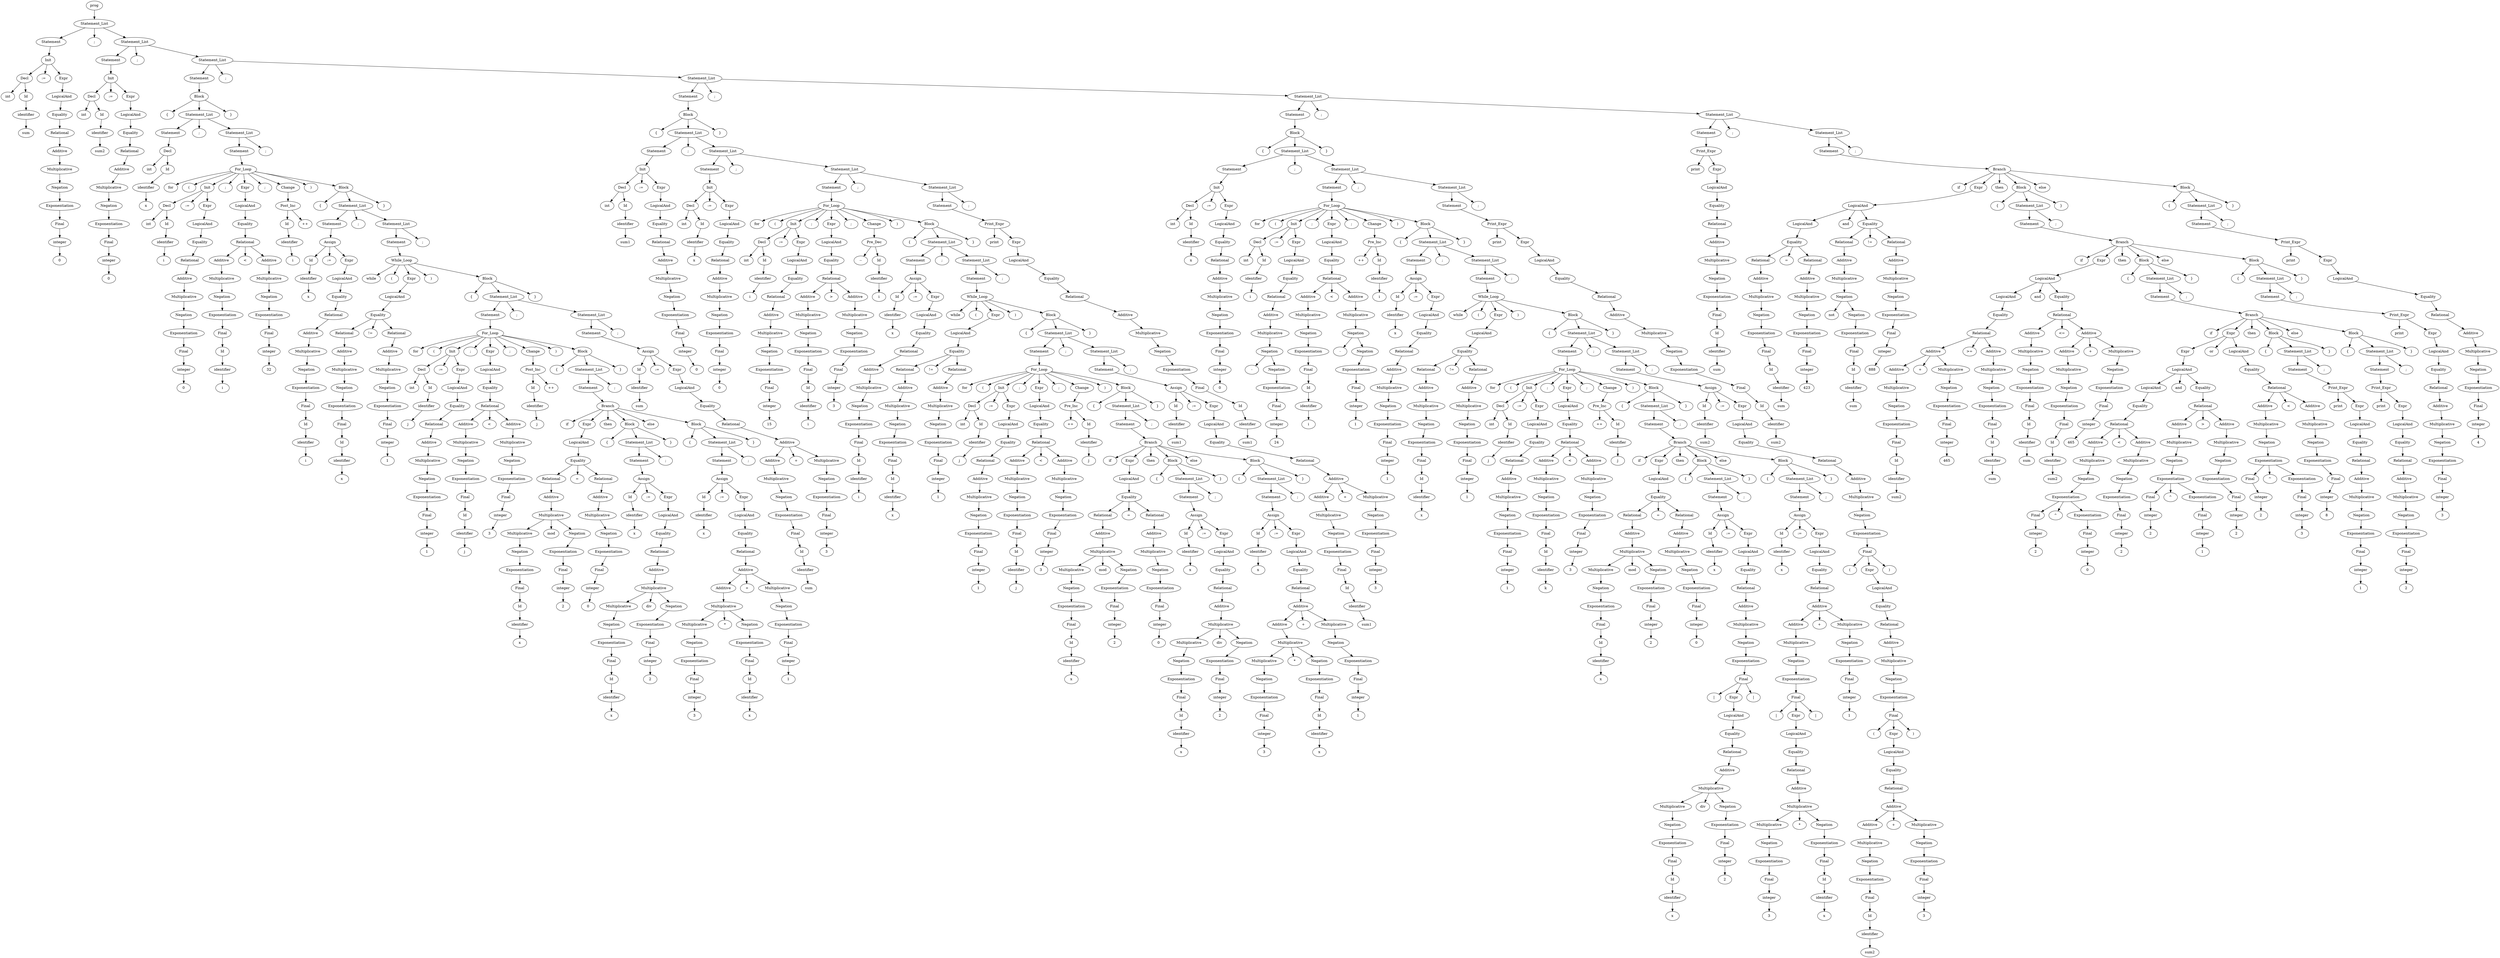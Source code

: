 
digraph "three_x_plus_1"
{
struct1 [label="prog"]
struct2 [label="Statement_List"]
struct3 [label="Statement"]
struct4 [label="Init"]
struct5 [label="Decl"]
struct6 [label="int"]
struct5->struct6
struct7 [label="Id"]
struct8 [label="identifier"]
struct9 [label="sum"]
struct8->struct9
struct7->struct8
struct5->struct7
struct4->struct5
struct10 [label=":="]
struct4->struct10
struct11 [label="Expr"]
struct12 [label="LogicalAnd"]
struct13 [label="Equality"]
struct14 [label="Relational"]
struct15 [label="Additive"]
struct16 [label="Multiplicative"]
struct17 [label="Negation"]
struct18 [label="Exponentiation"]
struct19 [label="Final"]
struct20 [label="integer"]
struct21 [label="0"]
struct20->struct21
struct19->struct20
struct18->struct19
struct17->struct18
struct16->struct17
struct15->struct16
struct14->struct15
struct13->struct14
struct12->struct13
struct11->struct12
struct4->struct11
struct3->struct4
struct2->struct3
struct22 [label=";"]
struct2->struct22
struct23 [label="Statement_List"]
struct24 [label="Statement"]
struct25 [label="Init"]
struct26 [label="Decl"]
struct27 [label="int"]
struct26->struct27
struct28 [label="Id"]
struct29 [label="identifier"]
struct30 [label="sum2"]
struct29->struct30
struct28->struct29
struct26->struct28
struct25->struct26
struct31 [label=":="]
struct25->struct31
struct32 [label="Expr"]
struct33 [label="LogicalAnd"]
struct34 [label="Equality"]
struct35 [label="Relational"]
struct36 [label="Additive"]
struct37 [label="Multiplicative"]
struct38 [label="Negation"]
struct39 [label="Exponentiation"]
struct40 [label="Final"]
struct41 [label="integer"]
struct42 [label="0"]
struct41->struct42
struct40->struct41
struct39->struct40
struct38->struct39
struct37->struct38
struct36->struct37
struct35->struct36
struct34->struct35
struct33->struct34
struct32->struct33
struct25->struct32
struct24->struct25
struct23->struct24
struct43 [label=";"]
struct23->struct43
struct44 [label="Statement_List"]
struct45 [label="Statement"]
struct46 [label="Block"]
struct47 [label="{"]
struct46->struct47
struct48 [label="Statement_List"]
struct49 [label="Statement"]
struct50 [label="Decl"]
struct51 [label="int"]
struct50->struct51
struct52 [label="Id"]
struct53 [label="identifier"]
struct54 [label="x"]
struct53->struct54
struct52->struct53
struct50->struct52
struct49->struct50
struct48->struct49
struct55 [label=";"]
struct48->struct55
struct56 [label="Statement_List"]
struct57 [label="Statement"]
struct58 [label="For_Loop"]
struct59 [label="for"]
struct58->struct59
struct60 [label="("]
struct58->struct60
struct61 [label="Init"]
struct62 [label="Decl"]
struct63 [label="int"]
struct62->struct63
struct64 [label="Id"]
struct65 [label="identifier"]
struct66 [label="i"]
struct65->struct66
struct64->struct65
struct62->struct64
struct61->struct62
struct67 [label=":="]
struct61->struct67
struct68 [label="Expr"]
struct69 [label="LogicalAnd"]
struct70 [label="Equality"]
struct71 [label="Relational"]
struct72 [label="Additive"]
struct73 [label="Multiplicative"]
struct74 [label="Negation"]
struct75 [label="Exponentiation"]
struct76 [label="Final"]
struct77 [label="integer"]
struct78 [label="0"]
struct77->struct78
struct76->struct77
struct75->struct76
struct74->struct75
struct73->struct74
struct72->struct73
struct71->struct72
struct70->struct71
struct69->struct70
struct68->struct69
struct61->struct68
struct58->struct61
struct79 [label=";"]
struct58->struct79
struct80 [label="Expr"]
struct81 [label="LogicalAnd"]
struct82 [label="Equality"]
struct83 [label="Relational"]
struct84 [label="Additive"]
struct85 [label="Multiplicative"]
struct86 [label="Negation"]
struct87 [label="Exponentiation"]
struct88 [label="Final"]
struct89 [label="Id"]
struct90 [label="identifier"]
struct91 [label="i"]
struct90->struct91
struct89->struct90
struct88->struct89
struct87->struct88
struct86->struct87
struct85->struct86
struct84->struct85
struct83->struct84
struct92 [label="<"]
struct83->struct92
struct93 [label="Additive"]
struct94 [label="Multiplicative"]
struct95 [label="Negation"]
struct96 [label="Exponentiation"]
struct97 [label="Final"]
struct98 [label="integer"]
struct99 [label="32"]
struct98->struct99
struct97->struct98
struct96->struct97
struct95->struct96
struct94->struct95
struct93->struct94
struct83->struct93
struct82->struct83
struct81->struct82
struct80->struct81
struct58->struct80
struct100 [label=";"]
struct58->struct100
struct101 [label="Change"]
struct102 [label="Post_Inc"]
struct103 [label="Id"]
struct104 [label="identifier"]
struct105 [label="i"]
struct104->struct105
struct103->struct104
struct102->struct103
struct106 [label="++"]
struct102->struct106
struct101->struct102
struct58->struct101
struct107 [label=")"]
struct58->struct107
struct108 [label="Block"]
struct109 [label="{"]
struct108->struct109
struct110 [label="Statement_List"]
struct111 [label="Statement"]
struct112 [label="Assign"]
struct113 [label="Id"]
struct114 [label="identifier"]
struct115 [label="x"]
struct114->struct115
struct113->struct114
struct112->struct113
struct116 [label=":="]
struct112->struct116
struct117 [label="Expr"]
struct118 [label="LogicalAnd"]
struct119 [label="Equality"]
struct120 [label="Relational"]
struct121 [label="Additive"]
struct122 [label="Multiplicative"]
struct123 [label="Negation"]
struct124 [label="Exponentiation"]
struct125 [label="Final"]
struct126 [label="Id"]
struct127 [label="identifier"]
struct128 [label="i"]
struct127->struct128
struct126->struct127
struct125->struct126
struct124->struct125
struct123->struct124
struct122->struct123
struct121->struct122
struct120->struct121
struct119->struct120
struct118->struct119
struct117->struct118
struct112->struct117
struct111->struct112
struct110->struct111
struct129 [label=";"]
struct110->struct129
struct130 [label="Statement_List"]
struct131 [label="Statement"]
struct132 [label="While_Loop"]
struct133 [label="while"]
struct132->struct133
struct134 [label="("]
struct132->struct134
struct135 [label="Expr"]
struct136 [label="LogicalAnd"]
struct137 [label="Equality"]
struct138 [label="Relational"]
struct139 [label="Additive"]
struct140 [label="Multiplicative"]
struct141 [label="Negation"]
struct142 [label="Exponentiation"]
struct143 [label="Final"]
struct144 [label="Id"]
struct145 [label="identifier"]
struct146 [label="x"]
struct145->struct146
struct144->struct145
struct143->struct144
struct142->struct143
struct141->struct142
struct140->struct141
struct139->struct140
struct138->struct139
struct137->struct138
struct147 [label="!="]
struct137->struct147
struct148 [label="Relational"]
struct149 [label="Additive"]
struct150 [label="Multiplicative"]
struct151 [label="Negation"]
struct152 [label="Exponentiation"]
struct153 [label="Final"]
struct154 [label="integer"]
struct155 [label="1"]
struct154->struct155
struct153->struct154
struct152->struct153
struct151->struct152
struct150->struct151
struct149->struct150
struct148->struct149
struct137->struct148
struct136->struct137
struct135->struct136
struct132->struct135
struct156 [label=")"]
struct132->struct156
struct157 [label="Block"]
struct158 [label="{"]
struct157->struct158
struct159 [label="Statement_List"]
struct160 [label="Statement"]
struct161 [label="For_Loop"]
struct162 [label="for"]
struct161->struct162
struct163 [label="("]
struct161->struct163
struct164 [label="Init"]
struct165 [label="Decl"]
struct166 [label="int"]
struct165->struct166
struct167 [label="Id"]
struct168 [label="identifier"]
struct169 [label="j"]
struct168->struct169
struct167->struct168
struct165->struct167
struct164->struct165
struct170 [label=":="]
struct164->struct170
struct171 [label="Expr"]
struct172 [label="LogicalAnd"]
struct173 [label="Equality"]
struct174 [label="Relational"]
struct175 [label="Additive"]
struct176 [label="Multiplicative"]
struct177 [label="Negation"]
struct178 [label="Exponentiation"]
struct179 [label="Final"]
struct180 [label="integer"]
struct181 [label="1"]
struct180->struct181
struct179->struct180
struct178->struct179
struct177->struct178
struct176->struct177
struct175->struct176
struct174->struct175
struct173->struct174
struct172->struct173
struct171->struct172
struct164->struct171
struct161->struct164
struct182 [label=";"]
struct161->struct182
struct183 [label="Expr"]
struct184 [label="LogicalAnd"]
struct185 [label="Equality"]
struct186 [label="Relational"]
struct187 [label="Additive"]
struct188 [label="Multiplicative"]
struct189 [label="Negation"]
struct190 [label="Exponentiation"]
struct191 [label="Final"]
struct192 [label="Id"]
struct193 [label="identifier"]
struct194 [label="j"]
struct193->struct194
struct192->struct193
struct191->struct192
struct190->struct191
struct189->struct190
struct188->struct189
struct187->struct188
struct186->struct187
struct195 [label="<"]
struct186->struct195
struct196 [label="Additive"]
struct197 [label="Multiplicative"]
struct198 [label="Negation"]
struct199 [label="Exponentiation"]
struct200 [label="Final"]
struct201 [label="integer"]
struct202 [label="3"]
struct201->struct202
struct200->struct201
struct199->struct200
struct198->struct199
struct197->struct198
struct196->struct197
struct186->struct196
struct185->struct186
struct184->struct185
struct183->struct184
struct161->struct183
struct203 [label=";"]
struct161->struct203
struct204 [label="Change"]
struct205 [label="Post_Inc"]
struct206 [label="Id"]
struct207 [label="identifier"]
struct208 [label="j"]
struct207->struct208
struct206->struct207
struct205->struct206
struct209 [label="++"]
struct205->struct209
struct204->struct205
struct161->struct204
struct210 [label=")"]
struct161->struct210
struct211 [label="Block"]
struct212 [label="{"]
struct211->struct212
struct213 [label="Statement_List"]
struct214 [label="Statement"]
struct215 [label="Branch"]
struct216 [label="if"]
struct215->struct216
struct217 [label="Expr"]
struct218 [label="LogicalAnd"]
struct219 [label="Equality"]
struct220 [label="Relational"]
struct221 [label="Additive"]
struct222 [label="Multiplicative"]
struct223 [label="Multiplicative"]
struct224 [label="Negation"]
struct225 [label="Exponentiation"]
struct226 [label="Final"]
struct227 [label="Id"]
struct228 [label="identifier"]
struct229 [label="x"]
struct228->struct229
struct227->struct228
struct226->struct227
struct225->struct226
struct224->struct225
struct223->struct224
struct222->struct223
struct230 [label="mod"]
struct222->struct230
struct231 [label="Negation"]
struct232 [label="Exponentiation"]
struct233 [label="Final"]
struct234 [label="integer"]
struct235 [label="2"]
struct234->struct235
struct233->struct234
struct232->struct233
struct231->struct232
struct222->struct231
struct221->struct222
struct220->struct221
struct219->struct220
struct236 [label="="]
struct219->struct236
struct237 [label="Relational"]
struct238 [label="Additive"]
struct239 [label="Multiplicative"]
struct240 [label="Negation"]
struct241 [label="Exponentiation"]
struct242 [label="Final"]
struct243 [label="integer"]
struct244 [label="0"]
struct243->struct244
struct242->struct243
struct241->struct242
struct240->struct241
struct239->struct240
struct238->struct239
struct237->struct238
struct219->struct237
struct218->struct219
struct217->struct218
struct215->struct217
struct245 [label="then"]
struct215->struct245
struct246 [label="Block"]
struct247 [label="{"]
struct246->struct247
struct248 [label="Statement_List"]
struct249 [label="Statement"]
struct250 [label="Assign"]
struct251 [label="Id"]
struct252 [label="identifier"]
struct253 [label="x"]
struct252->struct253
struct251->struct252
struct250->struct251
struct254 [label=":="]
struct250->struct254
struct255 [label="Expr"]
struct256 [label="LogicalAnd"]
struct257 [label="Equality"]
struct258 [label="Relational"]
struct259 [label="Additive"]
struct260 [label="Multiplicative"]
struct261 [label="Multiplicative"]
struct262 [label="Negation"]
struct263 [label="Exponentiation"]
struct264 [label="Final"]
struct265 [label="Id"]
struct266 [label="identifier"]
struct267 [label="x"]
struct266->struct267
struct265->struct266
struct264->struct265
struct263->struct264
struct262->struct263
struct261->struct262
struct260->struct261
struct268 [label="div"]
struct260->struct268
struct269 [label="Negation"]
struct270 [label="Exponentiation"]
struct271 [label="Final"]
struct272 [label="integer"]
struct273 [label="2"]
struct272->struct273
struct271->struct272
struct270->struct271
struct269->struct270
struct260->struct269
struct259->struct260
struct258->struct259
struct257->struct258
struct256->struct257
struct255->struct256
struct250->struct255
struct249->struct250
struct248->struct249
struct274 [label=";"]
struct248->struct274
struct246->struct248
struct275 [label="}"]
struct246->struct275
struct215->struct246
struct276 [label="else"]
struct215->struct276
struct277 [label="Block"]
struct278 [label="{"]
struct277->struct278
struct279 [label="Statement_List"]
struct280 [label="Statement"]
struct281 [label="Assign"]
struct282 [label="Id"]
struct283 [label="identifier"]
struct284 [label="x"]
struct283->struct284
struct282->struct283
struct281->struct282
struct285 [label=":="]
struct281->struct285
struct286 [label="Expr"]
struct287 [label="LogicalAnd"]
struct288 [label="Equality"]
struct289 [label="Relational"]
struct290 [label="Additive"]
struct291 [label="Additive"]
struct292 [label="Multiplicative"]
struct293 [label="Multiplicative"]
struct294 [label="Negation"]
struct295 [label="Exponentiation"]
struct296 [label="Final"]
struct297 [label="integer"]
struct298 [label="3"]
struct297->struct298
struct296->struct297
struct295->struct296
struct294->struct295
struct293->struct294
struct292->struct293
struct299 [label="*"]
struct292->struct299
struct300 [label="Negation"]
struct301 [label="Exponentiation"]
struct302 [label="Final"]
struct303 [label="Id"]
struct304 [label="identifier"]
struct305 [label="x"]
struct304->struct305
struct303->struct304
struct302->struct303
struct301->struct302
struct300->struct301
struct292->struct300
struct291->struct292
struct290->struct291
struct306 [label="+"]
struct290->struct306
struct307 [label="Multiplicative"]
struct308 [label="Negation"]
struct309 [label="Exponentiation"]
struct310 [label="Final"]
struct311 [label="integer"]
struct312 [label="1"]
struct311->struct312
struct310->struct311
struct309->struct310
struct308->struct309
struct307->struct308
struct290->struct307
struct289->struct290
struct288->struct289
struct287->struct288
struct286->struct287
struct281->struct286
struct280->struct281
struct279->struct280
struct313 [label=";"]
struct279->struct313
struct277->struct279
struct314 [label="}"]
struct277->struct314
struct215->struct277
struct214->struct215
struct213->struct214
struct315 [label=";"]
struct213->struct315
struct211->struct213
struct316 [label="}"]
struct211->struct316
struct161->struct211
struct160->struct161
struct159->struct160
struct317 [label=";"]
struct159->struct317
struct318 [label="Statement_List"]
struct319 [label="Statement"]
struct320 [label="Assign"]
struct321 [label="Id"]
struct322 [label="identifier"]
struct323 [label="sum"]
struct322->struct323
struct321->struct322
struct320->struct321
struct324 [label=":="]
struct320->struct324
struct325 [label="Expr"]
struct326 [label="LogicalAnd"]
struct327 [label="Equality"]
struct328 [label="Relational"]
struct329 [label="Additive"]
struct330 [label="Additive"]
struct331 [label="Multiplicative"]
struct332 [label="Negation"]
struct333 [label="Exponentiation"]
struct334 [label="Final"]
struct335 [label="Id"]
struct336 [label="identifier"]
struct337 [label="sum"]
struct336->struct337
struct335->struct336
struct334->struct335
struct333->struct334
struct332->struct333
struct331->struct332
struct330->struct331
struct329->struct330
struct338 [label="+"]
struct329->struct338
struct339 [label="Multiplicative"]
struct340 [label="Negation"]
struct341 [label="Exponentiation"]
struct342 [label="Final"]
struct343 [label="integer"]
struct344 [label="3"]
struct343->struct344
struct342->struct343
struct341->struct342
struct340->struct341
struct339->struct340
struct329->struct339
struct328->struct329
struct327->struct328
struct326->struct327
struct325->struct326
struct320->struct325
struct319->struct320
struct318->struct319
struct345 [label=";"]
struct318->struct345
struct159->struct318
struct157->struct159
struct346 [label="}"]
struct157->struct346
struct132->struct157
struct131->struct132
struct130->struct131
struct347 [label=";"]
struct130->struct347
struct110->struct130
struct108->struct110
struct348 [label="}"]
struct108->struct348
struct58->struct108
struct57->struct58
struct56->struct57
struct349 [label=";"]
struct56->struct349
struct48->struct56
struct46->struct48
struct350 [label="}"]
struct46->struct350
struct45->struct46
struct44->struct45
struct351 [label=";"]
struct44->struct351
struct352 [label="Statement_List"]
struct353 [label="Statement"]
struct354 [label="Block"]
struct355 [label="{"]
struct354->struct355
struct356 [label="Statement_List"]
struct357 [label="Statement"]
struct358 [label="Init"]
struct359 [label="Decl"]
struct360 [label="int"]
struct359->struct360
struct361 [label="Id"]
struct362 [label="identifier"]
struct363 [label="sum1"]
struct362->struct363
struct361->struct362
struct359->struct361
struct358->struct359
struct364 [label=":="]
struct358->struct364
struct365 [label="Expr"]
struct366 [label="LogicalAnd"]
struct367 [label="Equality"]
struct368 [label="Relational"]
struct369 [label="Additive"]
struct370 [label="Multiplicative"]
struct371 [label="Negation"]
struct372 [label="Exponentiation"]
struct373 [label="Final"]
struct374 [label="integer"]
struct375 [label="0"]
struct374->struct375
struct373->struct374
struct372->struct373
struct371->struct372
struct370->struct371
struct369->struct370
struct368->struct369
struct367->struct368
struct366->struct367
struct365->struct366
struct358->struct365
struct357->struct358
struct356->struct357
struct376 [label=";"]
struct356->struct376
struct377 [label="Statement_List"]
struct378 [label="Statement"]
struct379 [label="Init"]
struct380 [label="Decl"]
struct381 [label="int"]
struct380->struct381
struct382 [label="Id"]
struct383 [label="identifier"]
struct384 [label="x"]
struct383->struct384
struct382->struct383
struct380->struct382
struct379->struct380
struct385 [label=":="]
struct379->struct385
struct386 [label="Expr"]
struct387 [label="LogicalAnd"]
struct388 [label="Equality"]
struct389 [label="Relational"]
struct390 [label="Additive"]
struct391 [label="Multiplicative"]
struct392 [label="Negation"]
struct393 [label="Exponentiation"]
struct394 [label="Final"]
struct395 [label="integer"]
struct396 [label="0"]
struct395->struct396
struct394->struct395
struct393->struct394
struct392->struct393
struct391->struct392
struct390->struct391
struct389->struct390
struct388->struct389
struct387->struct388
struct386->struct387
struct379->struct386
struct378->struct379
struct377->struct378
struct397 [label=";"]
struct377->struct397
struct398 [label="Statement_List"]
struct399 [label="Statement"]
struct400 [label="For_Loop"]
struct401 [label="for"]
struct400->struct401
struct402 [label="("]
struct400->struct402
struct403 [label="Init"]
struct404 [label="Decl"]
struct405 [label="int"]
struct404->struct405
struct406 [label="Id"]
struct407 [label="identifier"]
struct408 [label="i"]
struct407->struct408
struct406->struct407
struct404->struct406
struct403->struct404
struct409 [label=":="]
struct403->struct409
struct410 [label="Expr"]
struct411 [label="LogicalAnd"]
struct412 [label="Equality"]
struct413 [label="Relational"]
struct414 [label="Additive"]
struct415 [label="Multiplicative"]
struct416 [label="Negation"]
struct417 [label="Exponentiation"]
struct418 [label="Final"]
struct419 [label="integer"]
struct420 [label="15"]
struct419->struct420
struct418->struct419
struct417->struct418
struct416->struct417
struct415->struct416
struct414->struct415
struct413->struct414
struct412->struct413
struct411->struct412
struct410->struct411
struct403->struct410
struct400->struct403
struct421 [label=";"]
struct400->struct421
struct422 [label="Expr"]
struct423 [label="LogicalAnd"]
struct424 [label="Equality"]
struct425 [label="Relational"]
struct426 [label="Additive"]
struct427 [label="Multiplicative"]
struct428 [label="Negation"]
struct429 [label="Exponentiation"]
struct430 [label="Final"]
struct431 [label="Id"]
struct432 [label="identifier"]
struct433 [label="i"]
struct432->struct433
struct431->struct432
struct430->struct431
struct429->struct430
struct428->struct429
struct427->struct428
struct426->struct427
struct425->struct426
struct434 [label=">"]
struct425->struct434
struct435 [label="Additive"]
struct436 [label="Multiplicative"]
struct437 [label="Negation"]
struct438 [label="Exponentiation"]
struct439 [label="Final"]
struct440 [label="integer"]
struct441 [label="3"]
struct440->struct441
struct439->struct440
struct438->struct439
struct437->struct438
struct436->struct437
struct435->struct436
struct425->struct435
struct424->struct425
struct423->struct424
struct422->struct423
struct400->struct422
struct442 [label=";"]
struct400->struct442
struct443 [label="Change"]
struct444 [label="Pre_Dec"]
struct445 [label="--"]
struct444->struct445
struct446 [label="Id"]
struct447 [label="identifier"]
struct448 [label="i"]
struct447->struct448
struct446->struct447
struct444->struct446
struct443->struct444
struct400->struct443
struct449 [label=")"]
struct400->struct449
struct450 [label="Block"]
struct451 [label="{"]
struct450->struct451
struct452 [label="Statement_List"]
struct453 [label="Statement"]
struct454 [label="Assign"]
struct455 [label="Id"]
struct456 [label="identifier"]
struct457 [label="x"]
struct456->struct457
struct455->struct456
struct454->struct455
struct458 [label=":="]
struct454->struct458
struct459 [label="Expr"]
struct460 [label="LogicalAnd"]
struct461 [label="Equality"]
struct462 [label="Relational"]
struct463 [label="Additive"]
struct464 [label="Multiplicative"]
struct465 [label="Negation"]
struct466 [label="Exponentiation"]
struct467 [label="Final"]
struct468 [label="Id"]
struct469 [label="identifier"]
struct470 [label="i"]
struct469->struct470
struct468->struct469
struct467->struct468
struct466->struct467
struct465->struct466
struct464->struct465
struct463->struct464
struct462->struct463
struct461->struct462
struct460->struct461
struct459->struct460
struct454->struct459
struct453->struct454
struct452->struct453
struct471 [label=";"]
struct452->struct471
struct472 [label="Statement_List"]
struct473 [label="Statement"]
struct474 [label="While_Loop"]
struct475 [label="while"]
struct474->struct475
struct476 [label="("]
struct474->struct476
struct477 [label="Expr"]
struct478 [label="LogicalAnd"]
struct479 [label="Equality"]
struct480 [label="Relational"]
struct481 [label="Additive"]
struct482 [label="Multiplicative"]
struct483 [label="Negation"]
struct484 [label="Exponentiation"]
struct485 [label="Final"]
struct486 [label="Id"]
struct487 [label="identifier"]
struct488 [label="x"]
struct487->struct488
struct486->struct487
struct485->struct486
struct484->struct485
struct483->struct484
struct482->struct483
struct481->struct482
struct480->struct481
struct479->struct480
struct489 [label="!="]
struct479->struct489
struct490 [label="Relational"]
struct491 [label="Additive"]
struct492 [label="Multiplicative"]
struct493 [label="Negation"]
struct494 [label="Exponentiation"]
struct495 [label="Final"]
struct496 [label="integer"]
struct497 [label="1"]
struct496->struct497
struct495->struct496
struct494->struct495
struct493->struct494
struct492->struct493
struct491->struct492
struct490->struct491
struct479->struct490
struct478->struct479
struct477->struct478
struct474->struct477
struct498 [label=")"]
struct474->struct498
struct499 [label="Block"]
struct500 [label="{"]
struct499->struct500
struct501 [label="Statement_List"]
struct502 [label="Statement"]
struct503 [label="For_Loop"]
struct504 [label="for"]
struct503->struct504
struct505 [label="("]
struct503->struct505
struct506 [label="Init"]
struct507 [label="Decl"]
struct508 [label="int"]
struct507->struct508
struct509 [label="Id"]
struct510 [label="identifier"]
struct511 [label="j"]
struct510->struct511
struct509->struct510
struct507->struct509
struct506->struct507
struct512 [label=":="]
struct506->struct512
struct513 [label="Expr"]
struct514 [label="LogicalAnd"]
struct515 [label="Equality"]
struct516 [label="Relational"]
struct517 [label="Additive"]
struct518 [label="Multiplicative"]
struct519 [label="Negation"]
struct520 [label="Exponentiation"]
struct521 [label="Final"]
struct522 [label="integer"]
struct523 [label="1"]
struct522->struct523
struct521->struct522
struct520->struct521
struct519->struct520
struct518->struct519
struct517->struct518
struct516->struct517
struct515->struct516
struct514->struct515
struct513->struct514
struct506->struct513
struct503->struct506
struct524 [label=";"]
struct503->struct524
struct525 [label="Expr"]
struct526 [label="LogicalAnd"]
struct527 [label="Equality"]
struct528 [label="Relational"]
struct529 [label="Additive"]
struct530 [label="Multiplicative"]
struct531 [label="Negation"]
struct532 [label="Exponentiation"]
struct533 [label="Final"]
struct534 [label="Id"]
struct535 [label="identifier"]
struct536 [label="j"]
struct535->struct536
struct534->struct535
struct533->struct534
struct532->struct533
struct531->struct532
struct530->struct531
struct529->struct530
struct528->struct529
struct537 [label="<"]
struct528->struct537
struct538 [label="Additive"]
struct539 [label="Multiplicative"]
struct540 [label="Negation"]
struct541 [label="Exponentiation"]
struct542 [label="Final"]
struct543 [label="integer"]
struct544 [label="3"]
struct543->struct544
struct542->struct543
struct541->struct542
struct540->struct541
struct539->struct540
struct538->struct539
struct528->struct538
struct527->struct528
struct526->struct527
struct525->struct526
struct503->struct525
struct545 [label=";"]
struct503->struct545
struct546 [label="Change"]
struct547 [label="Pre_Inc"]
struct548 [label="++"]
struct547->struct548
struct549 [label="Id"]
struct550 [label="identifier"]
struct551 [label="j"]
struct550->struct551
struct549->struct550
struct547->struct549
struct546->struct547
struct503->struct546
struct552 [label=")"]
struct503->struct552
struct553 [label="Block"]
struct554 [label="{"]
struct553->struct554
struct555 [label="Statement_List"]
struct556 [label="Statement"]
struct557 [label="Branch"]
struct558 [label="if"]
struct557->struct558
struct559 [label="Expr"]
struct560 [label="LogicalAnd"]
struct561 [label="Equality"]
struct562 [label="Relational"]
struct563 [label="Additive"]
struct564 [label="Multiplicative"]
struct565 [label="Multiplicative"]
struct566 [label="Negation"]
struct567 [label="Exponentiation"]
struct568 [label="Final"]
struct569 [label="Id"]
struct570 [label="identifier"]
struct571 [label="x"]
struct570->struct571
struct569->struct570
struct568->struct569
struct567->struct568
struct566->struct567
struct565->struct566
struct564->struct565
struct572 [label="mod"]
struct564->struct572
struct573 [label="Negation"]
struct574 [label="Exponentiation"]
struct575 [label="Final"]
struct576 [label="integer"]
struct577 [label="2"]
struct576->struct577
struct575->struct576
struct574->struct575
struct573->struct574
struct564->struct573
struct563->struct564
struct562->struct563
struct561->struct562
struct578 [label="="]
struct561->struct578
struct579 [label="Relational"]
struct580 [label="Additive"]
struct581 [label="Multiplicative"]
struct582 [label="Negation"]
struct583 [label="Exponentiation"]
struct584 [label="Final"]
struct585 [label="integer"]
struct586 [label="0"]
struct585->struct586
struct584->struct585
struct583->struct584
struct582->struct583
struct581->struct582
struct580->struct581
struct579->struct580
struct561->struct579
struct560->struct561
struct559->struct560
struct557->struct559
struct587 [label="then"]
struct557->struct587
struct588 [label="Block"]
struct589 [label="{"]
struct588->struct589
struct590 [label="Statement_List"]
struct591 [label="Statement"]
struct592 [label="Assign"]
struct593 [label="Id"]
struct594 [label="identifier"]
struct595 [label="x"]
struct594->struct595
struct593->struct594
struct592->struct593
struct596 [label=":="]
struct592->struct596
struct597 [label="Expr"]
struct598 [label="LogicalAnd"]
struct599 [label="Equality"]
struct600 [label="Relational"]
struct601 [label="Additive"]
struct602 [label="Multiplicative"]
struct603 [label="Multiplicative"]
struct604 [label="Negation"]
struct605 [label="Exponentiation"]
struct606 [label="Final"]
struct607 [label="Id"]
struct608 [label="identifier"]
struct609 [label="x"]
struct608->struct609
struct607->struct608
struct606->struct607
struct605->struct606
struct604->struct605
struct603->struct604
struct602->struct603
struct610 [label="div"]
struct602->struct610
struct611 [label="Negation"]
struct612 [label="Exponentiation"]
struct613 [label="Final"]
struct614 [label="integer"]
struct615 [label="2"]
struct614->struct615
struct613->struct614
struct612->struct613
struct611->struct612
struct602->struct611
struct601->struct602
struct600->struct601
struct599->struct600
struct598->struct599
struct597->struct598
struct592->struct597
struct591->struct592
struct590->struct591
struct616 [label=";"]
struct590->struct616
struct588->struct590
struct617 [label="}"]
struct588->struct617
struct557->struct588
struct618 [label="else"]
struct557->struct618
struct619 [label="Block"]
struct620 [label="{"]
struct619->struct620
struct621 [label="Statement_List"]
struct622 [label="Statement"]
struct623 [label="Assign"]
struct624 [label="Id"]
struct625 [label="identifier"]
struct626 [label="x"]
struct625->struct626
struct624->struct625
struct623->struct624
struct627 [label=":="]
struct623->struct627
struct628 [label="Expr"]
struct629 [label="LogicalAnd"]
struct630 [label="Equality"]
struct631 [label="Relational"]
struct632 [label="Additive"]
struct633 [label="Additive"]
struct634 [label="Multiplicative"]
struct635 [label="Multiplicative"]
struct636 [label="Negation"]
struct637 [label="Exponentiation"]
struct638 [label="Final"]
struct639 [label="integer"]
struct640 [label="3"]
struct639->struct640
struct638->struct639
struct637->struct638
struct636->struct637
struct635->struct636
struct634->struct635
struct641 [label="*"]
struct634->struct641
struct642 [label="Negation"]
struct643 [label="Exponentiation"]
struct644 [label="Final"]
struct645 [label="Id"]
struct646 [label="identifier"]
struct647 [label="x"]
struct646->struct647
struct645->struct646
struct644->struct645
struct643->struct644
struct642->struct643
struct634->struct642
struct633->struct634
struct632->struct633
struct648 [label="+"]
struct632->struct648
struct649 [label="Multiplicative"]
struct650 [label="Negation"]
struct651 [label="Exponentiation"]
struct652 [label="Final"]
struct653 [label="integer"]
struct654 [label="1"]
struct653->struct654
struct652->struct653
struct651->struct652
struct650->struct651
struct649->struct650
struct632->struct649
struct631->struct632
struct630->struct631
struct629->struct630
struct628->struct629
struct623->struct628
struct622->struct623
struct621->struct622
struct655 [label=";"]
struct621->struct655
struct619->struct621
struct656 [label="}"]
struct619->struct656
struct557->struct619
struct556->struct557
struct555->struct556
struct657 [label=";"]
struct555->struct657
struct553->struct555
struct658 [label="}"]
struct553->struct658
struct503->struct553
struct502->struct503
struct501->struct502
struct659 [label=";"]
struct501->struct659
struct660 [label="Statement_List"]
struct661 [label="Statement"]
struct662 [label="Assign"]
struct663 [label="Id"]
struct664 [label="identifier"]
struct665 [label="sum1"]
struct664->struct665
struct663->struct664
struct662->struct663
struct666 [label=":="]
struct662->struct666
struct667 [label="Expr"]
struct668 [label="LogicalAnd"]
struct669 [label="Equality"]
struct670 [label="Relational"]
struct671 [label="Additive"]
struct672 [label="Additive"]
struct673 [label="Multiplicative"]
struct674 [label="Negation"]
struct675 [label="Exponentiation"]
struct676 [label="Final"]
struct677 [label="Id"]
struct678 [label="identifier"]
struct679 [label="sum1"]
struct678->struct679
struct677->struct678
struct676->struct677
struct675->struct676
struct674->struct675
struct673->struct674
struct672->struct673
struct671->struct672
struct680 [label="+"]
struct671->struct680
struct681 [label="Multiplicative"]
struct682 [label="Negation"]
struct683 [label="Exponentiation"]
struct684 [label="Final"]
struct685 [label="integer"]
struct686 [label="3"]
struct685->struct686
struct684->struct685
struct683->struct684
struct682->struct683
struct681->struct682
struct671->struct681
struct670->struct671
struct669->struct670
struct668->struct669
struct667->struct668
struct662->struct667
struct661->struct662
struct660->struct661
struct687 [label=";"]
struct660->struct687
struct501->struct660
struct499->struct501
struct688 [label="}"]
struct499->struct688
struct474->struct499
struct473->struct474
struct472->struct473
struct689 [label=";"]
struct472->struct689
struct452->struct472
struct450->struct452
struct690 [label="}"]
struct450->struct690
struct400->struct450
struct399->struct400
struct398->struct399
struct691 [label=";"]
struct398->struct691
struct692 [label="Statement_List"]
struct693 [label="Statement"]
struct694 [label="Print_Expr"]
struct695 [label="print"]
struct694->struct695
struct696 [label="Expr"]
struct697 [label="LogicalAnd"]
struct698 [label="Equality"]
struct699 [label="Relational"]
struct700 [label="Additive"]
struct701 [label="Multiplicative"]
struct702 [label="Negation"]
struct703 [label="Exponentiation"]
struct704 [label="Final"]
struct705 [label="Id"]
struct706 [label="identifier"]
struct707 [label="sum1"]
struct706->struct707
struct705->struct706
struct704->struct705
struct703->struct704
struct702->struct703
struct701->struct702
struct700->struct701
struct699->struct700
struct698->struct699
struct697->struct698
struct696->struct697
struct694->struct696
struct693->struct694
struct692->struct693
struct708 [label=";"]
struct692->struct708
struct398->struct692
struct377->struct398
struct356->struct377
struct354->struct356
struct709 [label="}"]
struct354->struct709
struct353->struct354
struct352->struct353
struct710 [label=";"]
struct352->struct710
struct711 [label="Statement_List"]
struct712 [label="Statement"]
struct713 [label="Block"]
struct714 [label="{"]
struct713->struct714
struct715 [label="Statement_List"]
struct716 [label="Statement"]
struct717 [label="Init"]
struct718 [label="Decl"]
struct719 [label="int"]
struct718->struct719
struct720 [label="Id"]
struct721 [label="identifier"]
struct722 [label="x"]
struct721->struct722
struct720->struct721
struct718->struct720
struct717->struct718
struct723 [label=":="]
struct717->struct723
struct724 [label="Expr"]
struct725 [label="LogicalAnd"]
struct726 [label="Equality"]
struct727 [label="Relational"]
struct728 [label="Additive"]
struct729 [label="Multiplicative"]
struct730 [label="Negation"]
struct731 [label="Exponentiation"]
struct732 [label="Final"]
struct733 [label="integer"]
struct734 [label="0"]
struct733->struct734
struct732->struct733
struct731->struct732
struct730->struct731
struct729->struct730
struct728->struct729
struct727->struct728
struct726->struct727
struct725->struct726
struct724->struct725
struct717->struct724
struct716->struct717
struct715->struct716
struct735 [label=";"]
struct715->struct735
struct736 [label="Statement_List"]
struct737 [label="Statement"]
struct738 [label="For_Loop"]
struct739 [label="for"]
struct738->struct739
struct740 [label="("]
struct738->struct740
struct741 [label="Init"]
struct742 [label="Decl"]
struct743 [label="int"]
struct742->struct743
struct744 [label="Id"]
struct745 [label="identifier"]
struct746 [label="i"]
struct745->struct746
struct744->struct745
struct742->struct744
struct741->struct742
struct747 [label=":="]
struct741->struct747
struct748 [label="Expr"]
struct749 [label="LogicalAnd"]
struct750 [label="Equality"]
struct751 [label="Relational"]
struct752 [label="Additive"]
struct753 [label="Multiplicative"]
struct754 [label="Negation"]
struct755 [label="-"]
struct754->struct755
struct756 [label="Negation"]
struct757 [label="Exponentiation"]
struct758 [label="Final"]
struct759 [label="integer"]
struct760 [label="24"]
struct759->struct760
struct758->struct759
struct757->struct758
struct756->struct757
struct754->struct756
struct753->struct754
struct752->struct753
struct751->struct752
struct750->struct751
struct749->struct750
struct748->struct749
struct741->struct748
struct738->struct741
struct761 [label=";"]
struct738->struct761
struct762 [label="Expr"]
struct763 [label="LogicalAnd"]
struct764 [label="Equality"]
struct765 [label="Relational"]
struct766 [label="Additive"]
struct767 [label="Multiplicative"]
struct768 [label="Negation"]
struct769 [label="Exponentiation"]
struct770 [label="Final"]
struct771 [label="Id"]
struct772 [label="identifier"]
struct773 [label="i"]
struct772->struct773
struct771->struct772
struct770->struct771
struct769->struct770
struct768->struct769
struct767->struct768
struct766->struct767
struct765->struct766
struct774 [label="<"]
struct765->struct774
struct775 [label="Additive"]
struct776 [label="Multiplicative"]
struct777 [label="Negation"]
struct778 [label="-"]
struct777->struct778
struct779 [label="Negation"]
struct780 [label="Exponentiation"]
struct781 [label="Final"]
struct782 [label="integer"]
struct783 [label="1"]
struct782->struct783
struct781->struct782
struct780->struct781
struct779->struct780
struct777->struct779
struct776->struct777
struct775->struct776
struct765->struct775
struct764->struct765
struct763->struct764
struct762->struct763
struct738->struct762
struct784 [label=";"]
struct738->struct784
struct785 [label="Change"]
struct786 [label="Pre_Inc"]
struct787 [label="++"]
struct786->struct787
struct788 [label="Id"]
struct789 [label="identifier"]
struct790 [label="i"]
struct789->struct790
struct788->struct789
struct786->struct788
struct785->struct786
struct738->struct785
struct791 [label=")"]
struct738->struct791
struct792 [label="Block"]
struct793 [label="{"]
struct792->struct793
struct794 [label="Statement_List"]
struct795 [label="Statement"]
struct796 [label="Assign"]
struct797 [label="Id"]
struct798 [label="identifier"]
struct799 [label="x"]
struct798->struct799
struct797->struct798
struct796->struct797
struct800 [label=":="]
struct796->struct800
struct801 [label="Expr"]
struct802 [label="LogicalAnd"]
struct803 [label="Equality"]
struct804 [label="Relational"]
struct805 [label="Additive"]
struct806 [label="Multiplicative"]
struct807 [label="Negation"]
struct808 [label="Exponentiation"]
struct809 [label="Final"]
struct810 [label="integer"]
struct811 [label="1"]
struct810->struct811
struct809->struct810
struct808->struct809
struct807->struct808
struct806->struct807
struct805->struct806
struct804->struct805
struct803->struct804
struct802->struct803
struct801->struct802
struct796->struct801
struct795->struct796
struct794->struct795
struct812 [label=";"]
struct794->struct812
struct813 [label="Statement_List"]
struct814 [label="Statement"]
struct815 [label="While_Loop"]
struct816 [label="while"]
struct815->struct816
struct817 [label="("]
struct815->struct817
struct818 [label="Expr"]
struct819 [label="LogicalAnd"]
struct820 [label="Equality"]
struct821 [label="Relational"]
struct822 [label="Additive"]
struct823 [label="Multiplicative"]
struct824 [label="Negation"]
struct825 [label="Exponentiation"]
struct826 [label="Final"]
struct827 [label="Id"]
struct828 [label="identifier"]
struct829 [label="x"]
struct828->struct829
struct827->struct828
struct826->struct827
struct825->struct826
struct824->struct825
struct823->struct824
struct822->struct823
struct821->struct822
struct820->struct821
struct830 [label="!="]
struct820->struct830
struct831 [label="Relational"]
struct832 [label="Additive"]
struct833 [label="Multiplicative"]
struct834 [label="Negation"]
struct835 [label="Exponentiation"]
struct836 [label="Final"]
struct837 [label="integer"]
struct838 [label="1"]
struct837->struct838
struct836->struct837
struct835->struct836
struct834->struct835
struct833->struct834
struct832->struct833
struct831->struct832
struct820->struct831
struct819->struct820
struct818->struct819
struct815->struct818
struct839 [label=")"]
struct815->struct839
struct840 [label="Block"]
struct841 [label="{"]
struct840->struct841
struct842 [label="Statement_List"]
struct843 [label="Statement"]
struct844 [label="For_Loop"]
struct845 [label="for"]
struct844->struct845
struct846 [label="("]
struct844->struct846
struct847 [label="Init"]
struct848 [label="Decl"]
struct849 [label="int"]
struct848->struct849
struct850 [label="Id"]
struct851 [label="identifier"]
struct852 [label="j"]
struct851->struct852
struct850->struct851
struct848->struct850
struct847->struct848
struct853 [label=":="]
struct847->struct853
struct854 [label="Expr"]
struct855 [label="LogicalAnd"]
struct856 [label="Equality"]
struct857 [label="Relational"]
struct858 [label="Additive"]
struct859 [label="Multiplicative"]
struct860 [label="Negation"]
struct861 [label="Exponentiation"]
struct862 [label="Final"]
struct863 [label="integer"]
struct864 [label="1"]
struct863->struct864
struct862->struct863
struct861->struct862
struct860->struct861
struct859->struct860
struct858->struct859
struct857->struct858
struct856->struct857
struct855->struct856
struct854->struct855
struct847->struct854
struct844->struct847
struct865 [label=";"]
struct844->struct865
struct866 [label="Expr"]
struct867 [label="LogicalAnd"]
struct868 [label="Equality"]
struct869 [label="Relational"]
struct870 [label="Additive"]
struct871 [label="Multiplicative"]
struct872 [label="Negation"]
struct873 [label="Exponentiation"]
struct874 [label="Final"]
struct875 [label="Id"]
struct876 [label="identifier"]
struct877 [label="k"]
struct876->struct877
struct875->struct876
struct874->struct875
struct873->struct874
struct872->struct873
struct871->struct872
struct870->struct871
struct869->struct870
struct878 [label="<"]
struct869->struct878
struct879 [label="Additive"]
struct880 [label="Multiplicative"]
struct881 [label="Negation"]
struct882 [label="Exponentiation"]
struct883 [label="Final"]
struct884 [label="integer"]
struct885 [label="3"]
struct884->struct885
struct883->struct884
struct882->struct883
struct881->struct882
struct880->struct881
struct879->struct880
struct869->struct879
struct868->struct869
struct867->struct868
struct866->struct867
struct844->struct866
struct886 [label=";"]
struct844->struct886
struct887 [label="Change"]
struct888 [label="Pre_Inc"]
struct889 [label="++"]
struct888->struct889
struct890 [label="Id"]
struct891 [label="identifier"]
struct892 [label="j"]
struct891->struct892
struct890->struct891
struct888->struct890
struct887->struct888
struct844->struct887
struct893 [label=")"]
struct844->struct893
struct894 [label="Block"]
struct895 [label="{"]
struct894->struct895
struct896 [label="Statement_List"]
struct897 [label="Statement"]
struct898 [label="Branch"]
struct899 [label="if"]
struct898->struct899
struct900 [label="Expr"]
struct901 [label="LogicalAnd"]
struct902 [label="Equality"]
struct903 [label="Relational"]
struct904 [label="Additive"]
struct905 [label="Multiplicative"]
struct906 [label="Multiplicative"]
struct907 [label="Negation"]
struct908 [label="Exponentiation"]
struct909 [label="Final"]
struct910 [label="Id"]
struct911 [label="identifier"]
struct912 [label="x"]
struct911->struct912
struct910->struct911
struct909->struct910
struct908->struct909
struct907->struct908
struct906->struct907
struct905->struct906
struct913 [label="mod"]
struct905->struct913
struct914 [label="Negation"]
struct915 [label="Exponentiation"]
struct916 [label="Final"]
struct917 [label="integer"]
struct918 [label="2"]
struct917->struct918
struct916->struct917
struct915->struct916
struct914->struct915
struct905->struct914
struct904->struct905
struct903->struct904
struct902->struct903
struct919 [label="="]
struct902->struct919
struct920 [label="Relational"]
struct921 [label="Additive"]
struct922 [label="Multiplicative"]
struct923 [label="Negation"]
struct924 [label="Exponentiation"]
struct925 [label="Final"]
struct926 [label="integer"]
struct927 [label="0"]
struct926->struct927
struct925->struct926
struct924->struct925
struct923->struct924
struct922->struct923
struct921->struct922
struct920->struct921
struct902->struct920
struct901->struct902
struct900->struct901
struct898->struct900
struct928 [label="then"]
struct898->struct928
struct929 [label="Block"]
struct930 [label="{"]
struct929->struct930
struct931 [label="Statement_List"]
struct932 [label="Statement"]
struct933 [label="Assign"]
struct934 [label="Id"]
struct935 [label="identifier"]
struct936 [label="x"]
struct935->struct936
struct934->struct935
struct933->struct934
struct937 [label=":="]
struct933->struct937
struct938 [label="Expr"]
struct939 [label="LogicalAnd"]
struct940 [label="Equality"]
struct941 [label="Relational"]
struct942 [label="Additive"]
struct943 [label="Multiplicative"]
struct944 [label="Negation"]
struct945 [label="Exponentiation"]
struct946 [label="Final"]
struct947 [label="|"]
struct946->struct947
struct948 [label="Expr"]
struct949 [label="LogicalAnd"]
struct950 [label="Equality"]
struct951 [label="Relational"]
struct952 [label="Additive"]
struct953 [label="Multiplicative"]
struct954 [label="Multiplicative"]
struct955 [label="Negation"]
struct956 [label="Exponentiation"]
struct957 [label="Final"]
struct958 [label="Id"]
struct959 [label="identifier"]
struct960 [label="x"]
struct959->struct960
struct958->struct959
struct957->struct958
struct956->struct957
struct955->struct956
struct954->struct955
struct953->struct954
struct961 [label="div"]
struct953->struct961
struct962 [label="Negation"]
struct963 [label="Exponentiation"]
struct964 [label="Final"]
struct965 [label="integer"]
struct966 [label="2"]
struct965->struct966
struct964->struct965
struct963->struct964
struct962->struct963
struct953->struct962
struct952->struct953
struct951->struct952
struct950->struct951
struct949->struct950
struct948->struct949
struct946->struct948
struct967 [label="|"]
struct946->struct967
struct945->struct946
struct944->struct945
struct943->struct944
struct942->struct943
struct941->struct942
struct940->struct941
struct939->struct940
struct938->struct939
struct933->struct938
struct932->struct933
struct931->struct932
struct968 [label=";"]
struct931->struct968
struct929->struct931
struct969 [label="}"]
struct929->struct969
struct898->struct929
struct970 [label="else"]
struct898->struct970
struct971 [label="Block"]
struct972 [label="{"]
struct971->struct972
struct973 [label="Statement_List"]
struct974 [label="Statement"]
struct975 [label="Assign"]
struct976 [label="Id"]
struct977 [label="identifier"]
struct978 [label="x"]
struct977->struct978
struct976->struct977
struct975->struct976
struct979 [label=":="]
struct975->struct979
struct980 [label="Expr"]
struct981 [label="LogicalAnd"]
struct982 [label="Equality"]
struct983 [label="Relational"]
struct984 [label="Additive"]
struct985 [label="Additive"]
struct986 [label="Multiplicative"]
struct987 [label="Negation"]
struct988 [label="Exponentiation"]
struct989 [label="Final"]
struct990 [label="|"]
struct989->struct990
struct991 [label="Expr"]
struct992 [label="LogicalAnd"]
struct993 [label="Equality"]
struct994 [label="Relational"]
struct995 [label="Additive"]
struct996 [label="Multiplicative"]
struct997 [label="Multiplicative"]
struct998 [label="Negation"]
struct999 [label="Exponentiation"]
struct1000 [label="Final"]
struct1001 [label="integer"]
struct1002 [label="3"]
struct1001->struct1002
struct1000->struct1001
struct999->struct1000
struct998->struct999
struct997->struct998
struct996->struct997
struct1003 [label="*"]
struct996->struct1003
struct1004 [label="Negation"]
struct1005 [label="Exponentiation"]
struct1006 [label="Final"]
struct1007 [label="Id"]
struct1008 [label="identifier"]
struct1009 [label="x"]
struct1008->struct1009
struct1007->struct1008
struct1006->struct1007
struct1005->struct1006
struct1004->struct1005
struct996->struct1004
struct995->struct996
struct994->struct995
struct993->struct994
struct992->struct993
struct991->struct992
struct989->struct991
struct1010 [label="|"]
struct989->struct1010
struct988->struct989
struct987->struct988
struct986->struct987
struct985->struct986
struct984->struct985
struct1011 [label="+"]
struct984->struct1011
struct1012 [label="Multiplicative"]
struct1013 [label="Negation"]
struct1014 [label="Exponentiation"]
struct1015 [label="Final"]
struct1016 [label="integer"]
struct1017 [label="1"]
struct1016->struct1017
struct1015->struct1016
struct1014->struct1015
struct1013->struct1014
struct1012->struct1013
struct984->struct1012
struct983->struct984
struct982->struct983
struct981->struct982
struct980->struct981
struct975->struct980
struct974->struct975
struct973->struct974
struct1018 [label=";"]
struct973->struct1018
struct971->struct973
struct1019 [label="}"]
struct971->struct1019
struct898->struct971
struct897->struct898
struct896->struct897
struct1020 [label=";"]
struct896->struct1020
struct894->struct896
struct1021 [label="}"]
struct894->struct1021
struct844->struct894
struct843->struct844
struct842->struct843
struct1022 [label=";"]
struct842->struct1022
struct1023 [label="Statement_List"]
struct1024 [label="Statement"]
struct1025 [label="Assign"]
struct1026 [label="Id"]
struct1027 [label="identifier"]
struct1028 [label="sum2"]
struct1027->struct1028
struct1026->struct1027
struct1025->struct1026
struct1029 [label=":="]
struct1025->struct1029
struct1030 [label="Expr"]
struct1031 [label="LogicalAnd"]
struct1032 [label="Equality"]
struct1033 [label="Relational"]
struct1034 [label="Additive"]
struct1035 [label="Multiplicative"]
struct1036 [label="Negation"]
struct1037 [label="Exponentiation"]
struct1038 [label="Final"]
struct1039 [label="("]
struct1038->struct1039
struct1040 [label="Expr"]
struct1041 [label="LogicalAnd"]
struct1042 [label="Equality"]
struct1043 [label="Relational"]
struct1044 [label="Additive"]
struct1045 [label="Multiplicative"]
struct1046 [label="Negation"]
struct1047 [label="Exponentiation"]
struct1048 [label="Final"]
struct1049 [label="("]
struct1048->struct1049
struct1050 [label="Expr"]
struct1051 [label="LogicalAnd"]
struct1052 [label="Equality"]
struct1053 [label="Relational"]
struct1054 [label="Additive"]
struct1055 [label="Additive"]
struct1056 [label="Multiplicative"]
struct1057 [label="Negation"]
struct1058 [label="Exponentiation"]
struct1059 [label="Final"]
struct1060 [label="Id"]
struct1061 [label="identifier"]
struct1062 [label="sum2"]
struct1061->struct1062
struct1060->struct1061
struct1059->struct1060
struct1058->struct1059
struct1057->struct1058
struct1056->struct1057
struct1055->struct1056
struct1054->struct1055
struct1063 [label="+"]
struct1054->struct1063
struct1064 [label="Multiplicative"]
struct1065 [label="Negation"]
struct1066 [label="Exponentiation"]
struct1067 [label="Final"]
struct1068 [label="integer"]
struct1069 [label="3"]
struct1068->struct1069
struct1067->struct1068
struct1066->struct1067
struct1065->struct1066
struct1064->struct1065
struct1054->struct1064
struct1053->struct1054
struct1052->struct1053
struct1051->struct1052
struct1050->struct1051
struct1048->struct1050
struct1070 [label=")"]
struct1048->struct1070
struct1047->struct1048
struct1046->struct1047
struct1045->struct1046
struct1044->struct1045
struct1043->struct1044
struct1042->struct1043
struct1041->struct1042
struct1040->struct1041
struct1038->struct1040
struct1071 [label=")"]
struct1038->struct1071
struct1037->struct1038
struct1036->struct1037
struct1035->struct1036
struct1034->struct1035
struct1033->struct1034
struct1032->struct1033
struct1031->struct1032
struct1030->struct1031
struct1025->struct1030
struct1024->struct1025
struct1023->struct1024
struct1072 [label=";"]
struct1023->struct1072
struct842->struct1023
struct840->struct842
struct1073 [label="}"]
struct840->struct1073
struct815->struct840
struct814->struct815
struct813->struct814
struct1074 [label=";"]
struct813->struct1074
struct794->struct813
struct792->struct794
struct1075 [label="}"]
struct792->struct1075
struct738->struct792
struct737->struct738
struct736->struct737
struct1076 [label=";"]
struct736->struct1076
struct1077 [label="Statement_List"]
struct1078 [label="Statement"]
struct1079 [label="Print_Expr"]
struct1080 [label="print"]
struct1079->struct1080
struct1081 [label="Expr"]
struct1082 [label="LogicalAnd"]
struct1083 [label="Equality"]
struct1084 [label="Relational"]
struct1085 [label="Additive"]
struct1086 [label="Multiplicative"]
struct1087 [label="Negation"]
struct1088 [label="Exponentiation"]
struct1089 [label="Final"]
struct1090 [label="Id"]
struct1091 [label="identifier"]
struct1092 [label="sum2"]
struct1091->struct1092
struct1090->struct1091
struct1089->struct1090
struct1088->struct1089
struct1087->struct1088
struct1086->struct1087
struct1085->struct1086
struct1084->struct1085
struct1083->struct1084
struct1082->struct1083
struct1081->struct1082
struct1079->struct1081
struct1078->struct1079
struct1077->struct1078
struct1093 [label=";"]
struct1077->struct1093
struct736->struct1077
struct715->struct736
struct713->struct715
struct1094 [label="}"]
struct713->struct1094
struct712->struct713
struct711->struct712
struct1095 [label=";"]
struct711->struct1095
struct1096 [label="Statement_List"]
struct1097 [label="Statement"]
struct1098 [label="Print_Expr"]
struct1099 [label="print"]
struct1098->struct1099
struct1100 [label="Expr"]
struct1101 [label="LogicalAnd"]
struct1102 [label="Equality"]
struct1103 [label="Relational"]
struct1104 [label="Additive"]
struct1105 [label="Multiplicative"]
struct1106 [label="Negation"]
struct1107 [label="Exponentiation"]
struct1108 [label="Final"]
struct1109 [label="Id"]
struct1110 [label="identifier"]
struct1111 [label="sum"]
struct1110->struct1111
struct1109->struct1110
struct1108->struct1109
struct1107->struct1108
struct1106->struct1107
struct1105->struct1106
struct1104->struct1105
struct1103->struct1104
struct1102->struct1103
struct1101->struct1102
struct1100->struct1101
struct1098->struct1100
struct1097->struct1098
struct1096->struct1097
struct1112 [label=";"]
struct1096->struct1112
struct1113 [label="Statement_List"]
struct1114 [label="Statement"]
struct1115 [label="Branch"]
struct1116 [label="if"]
struct1115->struct1116
struct1117 [label="Expr"]
struct1118 [label="LogicalAnd"]
struct1119 [label="LogicalAnd"]
struct1120 [label="Equality"]
struct1121 [label="Relational"]
struct1122 [label="Additive"]
struct1123 [label="Multiplicative"]
struct1124 [label="Negation"]
struct1125 [label="Exponentiation"]
struct1126 [label="Final"]
struct1127 [label="Id"]
struct1128 [label="identifier"]
struct1129 [label="sum"]
struct1128->struct1129
struct1127->struct1128
struct1126->struct1127
struct1125->struct1126
struct1124->struct1125
struct1123->struct1124
struct1122->struct1123
struct1121->struct1122
struct1120->struct1121
struct1130 [label="="]
struct1120->struct1130
struct1131 [label="Relational"]
struct1132 [label="Additive"]
struct1133 [label="Multiplicative"]
struct1134 [label="Negation"]
struct1135 [label="Exponentiation"]
struct1136 [label="Final"]
struct1137 [label="integer"]
struct1138 [label="423"]
struct1137->struct1138
struct1136->struct1137
struct1135->struct1136
struct1134->struct1135
struct1133->struct1134
struct1132->struct1133
struct1131->struct1132
struct1120->struct1131
struct1119->struct1120
struct1118->struct1119
struct1139 [label="and"]
struct1118->struct1139
struct1140 [label="Equality"]
struct1141 [label="Relational"]
struct1142 [label="Additive"]
struct1143 [label="Multiplicative"]
struct1144 [label="Negation"]
struct1145 [label="not"]
struct1144->struct1145
struct1146 [label="Negation"]
struct1147 [label="Exponentiation"]
struct1148 [label="Final"]
struct1149 [label="Id"]
struct1150 [label="identifier"]
struct1151 [label="sum"]
struct1150->struct1151
struct1149->struct1150
struct1148->struct1149
struct1147->struct1148
struct1146->struct1147
struct1144->struct1146
struct1143->struct1144
struct1142->struct1143
struct1141->struct1142
struct1140->struct1141
struct1152 [label="!="]
struct1140->struct1152
struct1153 [label="Relational"]
struct1154 [label="Additive"]
struct1155 [label="Multiplicative"]
struct1156 [label="Negation"]
struct1157 [label="Exponentiation"]
struct1158 [label="Final"]
struct1159 [label="integer"]
struct1160 [label="888"]
struct1159->struct1160
struct1158->struct1159
struct1157->struct1158
struct1156->struct1157
struct1155->struct1156
struct1154->struct1155
struct1153->struct1154
struct1140->struct1153
struct1118->struct1140
struct1117->struct1118
struct1115->struct1117
struct1161 [label="then"]
struct1115->struct1161
struct1162 [label="Block"]
struct1163 [label="{"]
struct1162->struct1163
struct1164 [label="Statement_List"]
struct1165 [label="Statement"]
struct1166 [label="Branch"]
struct1167 [label="if"]
struct1166->struct1167
struct1168 [label="Expr"]
struct1169 [label="LogicalAnd"]
struct1170 [label="LogicalAnd"]
struct1171 [label="Equality"]
struct1172 [label="Relational"]
struct1173 [label="Additive"]
struct1174 [label="Additive"]
struct1175 [label="Multiplicative"]
struct1176 [label="Negation"]
struct1177 [label="Exponentiation"]
struct1178 [label="Final"]
struct1179 [label="Id"]
struct1180 [label="identifier"]
struct1181 [label="sum2"]
struct1180->struct1181
struct1179->struct1180
struct1178->struct1179
struct1177->struct1178
struct1176->struct1177
struct1175->struct1176
struct1174->struct1175
struct1173->struct1174
struct1182 [label="+"]
struct1173->struct1182
struct1183 [label="Multiplicative"]
struct1184 [label="Negation"]
struct1185 [label="Exponentiation"]
struct1186 [label="Final"]
struct1187 [label="integer"]
struct1188 [label="465"]
struct1187->struct1188
struct1186->struct1187
struct1185->struct1186
struct1184->struct1185
struct1183->struct1184
struct1173->struct1183
struct1172->struct1173
struct1189 [label=">="]
struct1172->struct1189
struct1190 [label="Additive"]
struct1191 [label="Multiplicative"]
struct1192 [label="Negation"]
struct1193 [label="Exponentiation"]
struct1194 [label="Final"]
struct1195 [label="Id"]
struct1196 [label="identifier"]
struct1197 [label="sum"]
struct1196->struct1197
struct1195->struct1196
struct1194->struct1195
struct1193->struct1194
struct1192->struct1193
struct1191->struct1192
struct1190->struct1191
struct1172->struct1190
struct1171->struct1172
struct1170->struct1171
struct1169->struct1170
struct1198 [label="and"]
struct1169->struct1198
struct1199 [label="Equality"]
struct1200 [label="Relational"]
struct1201 [label="Additive"]
struct1202 [label="Multiplicative"]
struct1203 [label="Negation"]
struct1204 [label="Exponentiation"]
struct1205 [label="Final"]
struct1206 [label="Id"]
struct1207 [label="identifier"]
struct1208 [label="sum"]
struct1207->struct1208
struct1206->struct1207
struct1205->struct1206
struct1204->struct1205
struct1203->struct1204
struct1202->struct1203
struct1201->struct1202
struct1200->struct1201
struct1209 [label="<="]
struct1200->struct1209
struct1210 [label="Additive"]
struct1211 [label="Additive"]
struct1212 [label="Multiplicative"]
struct1213 [label="Negation"]
struct1214 [label="Exponentiation"]
struct1215 [label="Final"]
struct1216 [label="Id"]
struct1217 [label="identifier"]
struct1218 [label="sum2"]
struct1217->struct1218
struct1216->struct1217
struct1215->struct1216
struct1214->struct1215
struct1213->struct1214
struct1212->struct1213
struct1211->struct1212
struct1210->struct1211
struct1219 [label="+"]
struct1210->struct1219
struct1220 [label="Multiplicative"]
struct1221 [label="Negation"]
struct1222 [label="Exponentiation"]
struct1223 [label="Final"]
struct1224 [label="integer"]
struct1225 [label="465"]
struct1224->struct1225
struct1223->struct1224
struct1222->struct1223
struct1221->struct1222
struct1220->struct1221
struct1210->struct1220
struct1200->struct1210
struct1199->struct1200
struct1169->struct1199
struct1168->struct1169
struct1166->struct1168
struct1226 [label="then"]
struct1166->struct1226
struct1227 [label="Block"]
struct1228 [label="{"]
struct1227->struct1228
struct1229 [label="Statement_List"]
struct1230 [label="Statement"]
struct1231 [label="Branch"]
struct1232 [label="if"]
struct1231->struct1232
struct1233 [label="Expr"]
struct1234 [label="Expr"]
struct1235 [label="LogicalAnd"]
struct1236 [label="LogicalAnd"]
struct1237 [label="Equality"]
struct1238 [label="Relational"]
struct1239 [label="Additive"]
struct1240 [label="Multiplicative"]
struct1241 [label="Negation"]
struct1242 [label="Exponentiation"]
struct1243 [label="Final"]
struct1244 [label="integer"]
struct1245 [label="2"]
struct1244->struct1245
struct1243->struct1244
struct1242->struct1243
struct1246 [label="^"]
struct1242->struct1246
struct1247 [label="Exponentiation"]
struct1248 [label="Final"]
struct1249 [label="integer"]
struct1250 [label="0"]
struct1249->struct1250
struct1248->struct1249
struct1247->struct1248
struct1242->struct1247
struct1241->struct1242
struct1240->struct1241
struct1239->struct1240
struct1238->struct1239
struct1251 [label="<"]
struct1238->struct1251
struct1252 [label="Additive"]
struct1253 [label="Multiplicative"]
struct1254 [label="Negation"]
struct1255 [label="Exponentiation"]
struct1256 [label="Final"]
struct1257 [label="integer"]
struct1258 [label="2"]
struct1257->struct1258
struct1256->struct1257
struct1255->struct1256
struct1254->struct1255
struct1253->struct1254
struct1252->struct1253
struct1238->struct1252
struct1237->struct1238
struct1236->struct1237
struct1235->struct1236
struct1259 [label="and"]
struct1235->struct1259
struct1260 [label="Equality"]
struct1261 [label="Relational"]
struct1262 [label="Additive"]
struct1263 [label="Multiplicative"]
struct1264 [label="Negation"]
struct1265 [label="Exponentiation"]
struct1266 [label="Final"]
struct1267 [label="integer"]
struct1268 [label="2"]
struct1267->struct1268
struct1266->struct1267
struct1265->struct1266
struct1269 [label="^"]
struct1265->struct1269
struct1270 [label="Exponentiation"]
struct1271 [label="Final"]
struct1272 [label="integer"]
struct1273 [label="1"]
struct1272->struct1273
struct1271->struct1272
struct1270->struct1271
struct1265->struct1270
struct1264->struct1265
struct1263->struct1264
struct1262->struct1263
struct1261->struct1262
struct1274 [label=">"]
struct1261->struct1274
struct1275 [label="Additive"]
struct1276 [label="Multiplicative"]
struct1277 [label="Negation"]
struct1278 [label="Exponentiation"]
struct1279 [label="Final"]
struct1280 [label="integer"]
struct1281 [label="2"]
struct1280->struct1281
struct1279->struct1280
struct1278->struct1279
struct1277->struct1278
struct1276->struct1277
struct1275->struct1276
struct1261->struct1275
struct1260->struct1261
struct1235->struct1260
struct1234->struct1235
struct1233->struct1234
struct1282 [label="or"]
struct1233->struct1282
struct1283 [label="LogicalAnd"]
struct1284 [label="Equality"]
struct1285 [label="Relational"]
struct1286 [label="Additive"]
struct1287 [label="Multiplicative"]
struct1288 [label="Negation"]
struct1289 [label="Exponentiation"]
struct1290 [label="Final"]
struct1291 [label="integer"]
struct1292 [label="2"]
struct1291->struct1292
struct1290->struct1291
struct1289->struct1290
struct1293 [label="^"]
struct1289->struct1293
struct1294 [label="Exponentiation"]
struct1295 [label="Final"]
struct1296 [label="integer"]
struct1297 [label="3"]
struct1296->struct1297
struct1295->struct1296
struct1294->struct1295
struct1289->struct1294
struct1288->struct1289
struct1287->struct1288
struct1286->struct1287
struct1285->struct1286
struct1298 [label="<"]
struct1285->struct1298
struct1299 [label="Additive"]
struct1300 [label="Multiplicative"]
struct1301 [label="Negation"]
struct1302 [label="Exponentiation"]
struct1303 [label="Final"]
struct1304 [label="integer"]
struct1305 [label="8"]
struct1304->struct1305
struct1303->struct1304
struct1302->struct1303
struct1301->struct1302
struct1300->struct1301
struct1299->struct1300
struct1285->struct1299
struct1284->struct1285
struct1283->struct1284
struct1233->struct1283
struct1231->struct1233
struct1306 [label="then"]
struct1231->struct1306
struct1307 [label="Block"]
struct1308 [label="{"]
struct1307->struct1308
struct1309 [label="Statement_List"]
struct1310 [label="Statement"]
struct1311 [label="Print_Expr"]
struct1312 [label="print"]
struct1311->struct1312
struct1313 [label="Expr"]
struct1314 [label="LogicalAnd"]
struct1315 [label="Equality"]
struct1316 [label="Relational"]
struct1317 [label="Additive"]
struct1318 [label="Multiplicative"]
struct1319 [label="Negation"]
struct1320 [label="Exponentiation"]
struct1321 [label="Final"]
struct1322 [label="integer"]
struct1323 [label="1"]
struct1322->struct1323
struct1321->struct1322
struct1320->struct1321
struct1319->struct1320
struct1318->struct1319
struct1317->struct1318
struct1316->struct1317
struct1315->struct1316
struct1314->struct1315
struct1313->struct1314
struct1311->struct1313
struct1310->struct1311
struct1309->struct1310
struct1324 [label=";"]
struct1309->struct1324
struct1307->struct1309
struct1325 [label="}"]
struct1307->struct1325
struct1231->struct1307
struct1326 [label="else"]
struct1231->struct1326
struct1327 [label="Block"]
struct1328 [label="{"]
struct1327->struct1328
struct1329 [label="Statement_List"]
struct1330 [label="Statement"]
struct1331 [label="Print_Expr"]
struct1332 [label="print"]
struct1331->struct1332
struct1333 [label="Expr"]
struct1334 [label="LogicalAnd"]
struct1335 [label="Equality"]
struct1336 [label="Relational"]
struct1337 [label="Additive"]
struct1338 [label="Multiplicative"]
struct1339 [label="Negation"]
struct1340 [label="Exponentiation"]
struct1341 [label="Final"]
struct1342 [label="integer"]
struct1343 [label="2"]
struct1342->struct1343
struct1341->struct1342
struct1340->struct1341
struct1339->struct1340
struct1338->struct1339
struct1337->struct1338
struct1336->struct1337
struct1335->struct1336
struct1334->struct1335
struct1333->struct1334
struct1331->struct1333
struct1330->struct1331
struct1329->struct1330
struct1344 [label=";"]
struct1329->struct1344
struct1327->struct1329
struct1345 [label="}"]
struct1327->struct1345
struct1231->struct1327
struct1230->struct1231
struct1229->struct1230
struct1346 [label=";"]
struct1229->struct1346
struct1227->struct1229
struct1347 [label="}"]
struct1227->struct1347
struct1166->struct1227
struct1348 [label="else"]
struct1166->struct1348
struct1349 [label="Block"]
struct1350 [label="{"]
struct1349->struct1350
struct1351 [label="Statement_List"]
struct1352 [label="Statement"]
struct1353 [label="Print_Expr"]
struct1354 [label="print"]
struct1353->struct1354
struct1355 [label="Expr"]
struct1356 [label="LogicalAnd"]
struct1357 [label="Equality"]
struct1358 [label="Relational"]
struct1359 [label="Additive"]
struct1360 [label="Multiplicative"]
struct1361 [label="Negation"]
struct1362 [label="Exponentiation"]
struct1363 [label="Final"]
struct1364 [label="integer"]
struct1365 [label="3"]
struct1364->struct1365
struct1363->struct1364
struct1362->struct1363
struct1361->struct1362
struct1360->struct1361
struct1359->struct1360
struct1358->struct1359
struct1357->struct1358
struct1356->struct1357
struct1355->struct1356
struct1353->struct1355
struct1352->struct1353
struct1351->struct1352
struct1366 [label=";"]
struct1351->struct1366
struct1349->struct1351
struct1367 [label="}"]
struct1349->struct1367
struct1166->struct1349
struct1165->struct1166
struct1164->struct1165
struct1368 [label=";"]
struct1164->struct1368
struct1162->struct1164
struct1369 [label="}"]
struct1162->struct1369
struct1115->struct1162
struct1370 [label="else"]
struct1115->struct1370
struct1371 [label="Block"]
struct1372 [label="{"]
struct1371->struct1372
struct1373 [label="Statement_List"]
struct1374 [label="Statement"]
struct1375 [label="Print_Expr"]
struct1376 [label="print"]
struct1375->struct1376
struct1377 [label="Expr"]
struct1378 [label="LogicalAnd"]
struct1379 [label="Equality"]
struct1380 [label="Relational"]
struct1381 [label="Additive"]
struct1382 [label="Multiplicative"]
struct1383 [label="Negation"]
struct1384 [label="Exponentiation"]
struct1385 [label="Final"]
struct1386 [label="integer"]
struct1387 [label="4"]
struct1386->struct1387
struct1385->struct1386
struct1384->struct1385
struct1383->struct1384
struct1382->struct1383
struct1381->struct1382
struct1380->struct1381
struct1379->struct1380
struct1378->struct1379
struct1377->struct1378
struct1375->struct1377
struct1374->struct1375
struct1373->struct1374
struct1388 [label=";"]
struct1373->struct1388
struct1371->struct1373
struct1389 [label="}"]
struct1371->struct1389
struct1115->struct1371
struct1114->struct1115
struct1113->struct1114
struct1390 [label=";"]
struct1113->struct1390
struct1096->struct1113
struct711->struct1096
struct352->struct711
struct44->struct352
struct23->struct44
struct2->struct23
struct1->struct2
}
